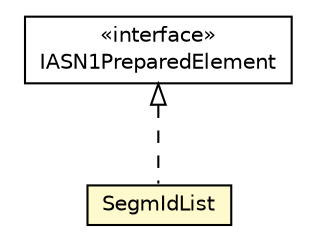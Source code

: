 #!/usr/local/bin/dot
#
# Class diagram 
# Generated by UMLGraph version R5_6-24-gf6e263 (http://www.umlgraph.org/)
#

digraph G {
	edge [fontname="Helvetica",fontsize=10,labelfontname="Helvetica",labelfontsize=10];
	node [fontname="Helvetica",fontsize=10,shape=plaintext];
	nodesep=0.25;
	ranksep=0.5;
	// org.universAAL.lddi.lib.ieeex73std.org.bn.coders.IASN1PreparedElement
	c304377 [label=<<table title="org.universAAL.lddi.lib.ieeex73std.org.bn.coders.IASN1PreparedElement" border="0" cellborder="1" cellspacing="0" cellpadding="2" port="p" href="../../org/bn/coders/IASN1PreparedElement.html">
		<tr><td><table border="0" cellspacing="0" cellpadding="1">
<tr><td align="center" balign="center"> &#171;interface&#187; </td></tr>
<tr><td align="center" balign="center"> IASN1PreparedElement </td></tr>
		</table></td></tr>
		</table>>, URL="../../org/bn/coders/IASN1PreparedElement.html", fontname="Helvetica", fontcolor="black", fontsize=10.0];
	// org.universAAL.lddi.lib.ieeex73std.x73.p20601.SegmIdList
	c304520 [label=<<table title="org.universAAL.lddi.lib.ieeex73std.x73.p20601.SegmIdList" border="0" cellborder="1" cellspacing="0" cellpadding="2" port="p" bgcolor="lemonChiffon" href="./SegmIdList.html">
		<tr><td><table border="0" cellspacing="0" cellpadding="1">
<tr><td align="center" balign="center"> SegmIdList </td></tr>
		</table></td></tr>
		</table>>, URL="./SegmIdList.html", fontname="Helvetica", fontcolor="black", fontsize=10.0];
	//org.universAAL.lddi.lib.ieeex73std.x73.p20601.SegmIdList implements org.universAAL.lddi.lib.ieeex73std.org.bn.coders.IASN1PreparedElement
	c304377:p -> c304520:p [dir=back,arrowtail=empty,style=dashed];
}

